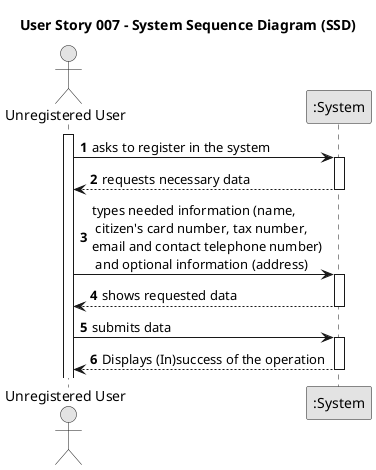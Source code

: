 @startuml
skinparam monochrome true
skinparam packageStyle rectangle
skinparam shadowing false

title User Story 007 - System Sequence Diagram (SSD)

autonumber

actor "Unregistered User" as User
participant ":System" as System

activate User

User -> System : asks to register in the system
activate System

System --> User : requests necessary data

deactivate System

User -> System : types needed information (name,\n citizen's card number, tax number, \nemail and contact telephone number)\n and optional information (address)

activate System

System --> User : shows requested data

deactivate System

User -> System : submits data

activate System

System --> User : Displays (In)success of the operation

deactivate System

@enduml